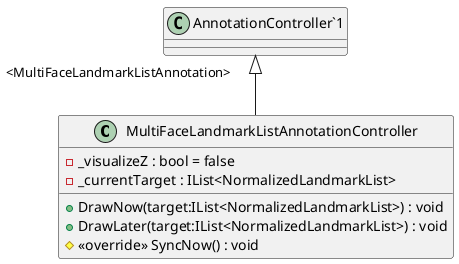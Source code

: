 @startuml
class MultiFaceLandmarkListAnnotationController {
    - _visualizeZ : bool = false
    - _currentTarget : IList<NormalizedLandmarkList>
    + DrawNow(target:IList<NormalizedLandmarkList>) : void
    + DrawLater(target:IList<NormalizedLandmarkList>) : void
    # <<override>> SyncNow() : void
}
"AnnotationController`1" "<MultiFaceLandmarkListAnnotation>" <|-- MultiFaceLandmarkListAnnotationController
@enduml
